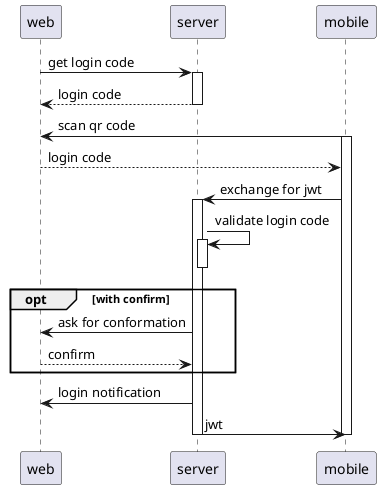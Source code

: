 @startuml
web -> server: get login code
activate server
return login code
mobile-> web: scan qr code
activate mobile
  web --> mobile: login code
  mobile -> server: exchange for jwt
  activate server
    server -> server: validate login code
    activate server
    deactivate server
    opt with confirm
      server -> web: ask for conformation
      web --> server: confirm
    end opt
    server -> web: login notification
    server -> mobile: jwt
  deactivate server
deactivate mobile
@enduml
